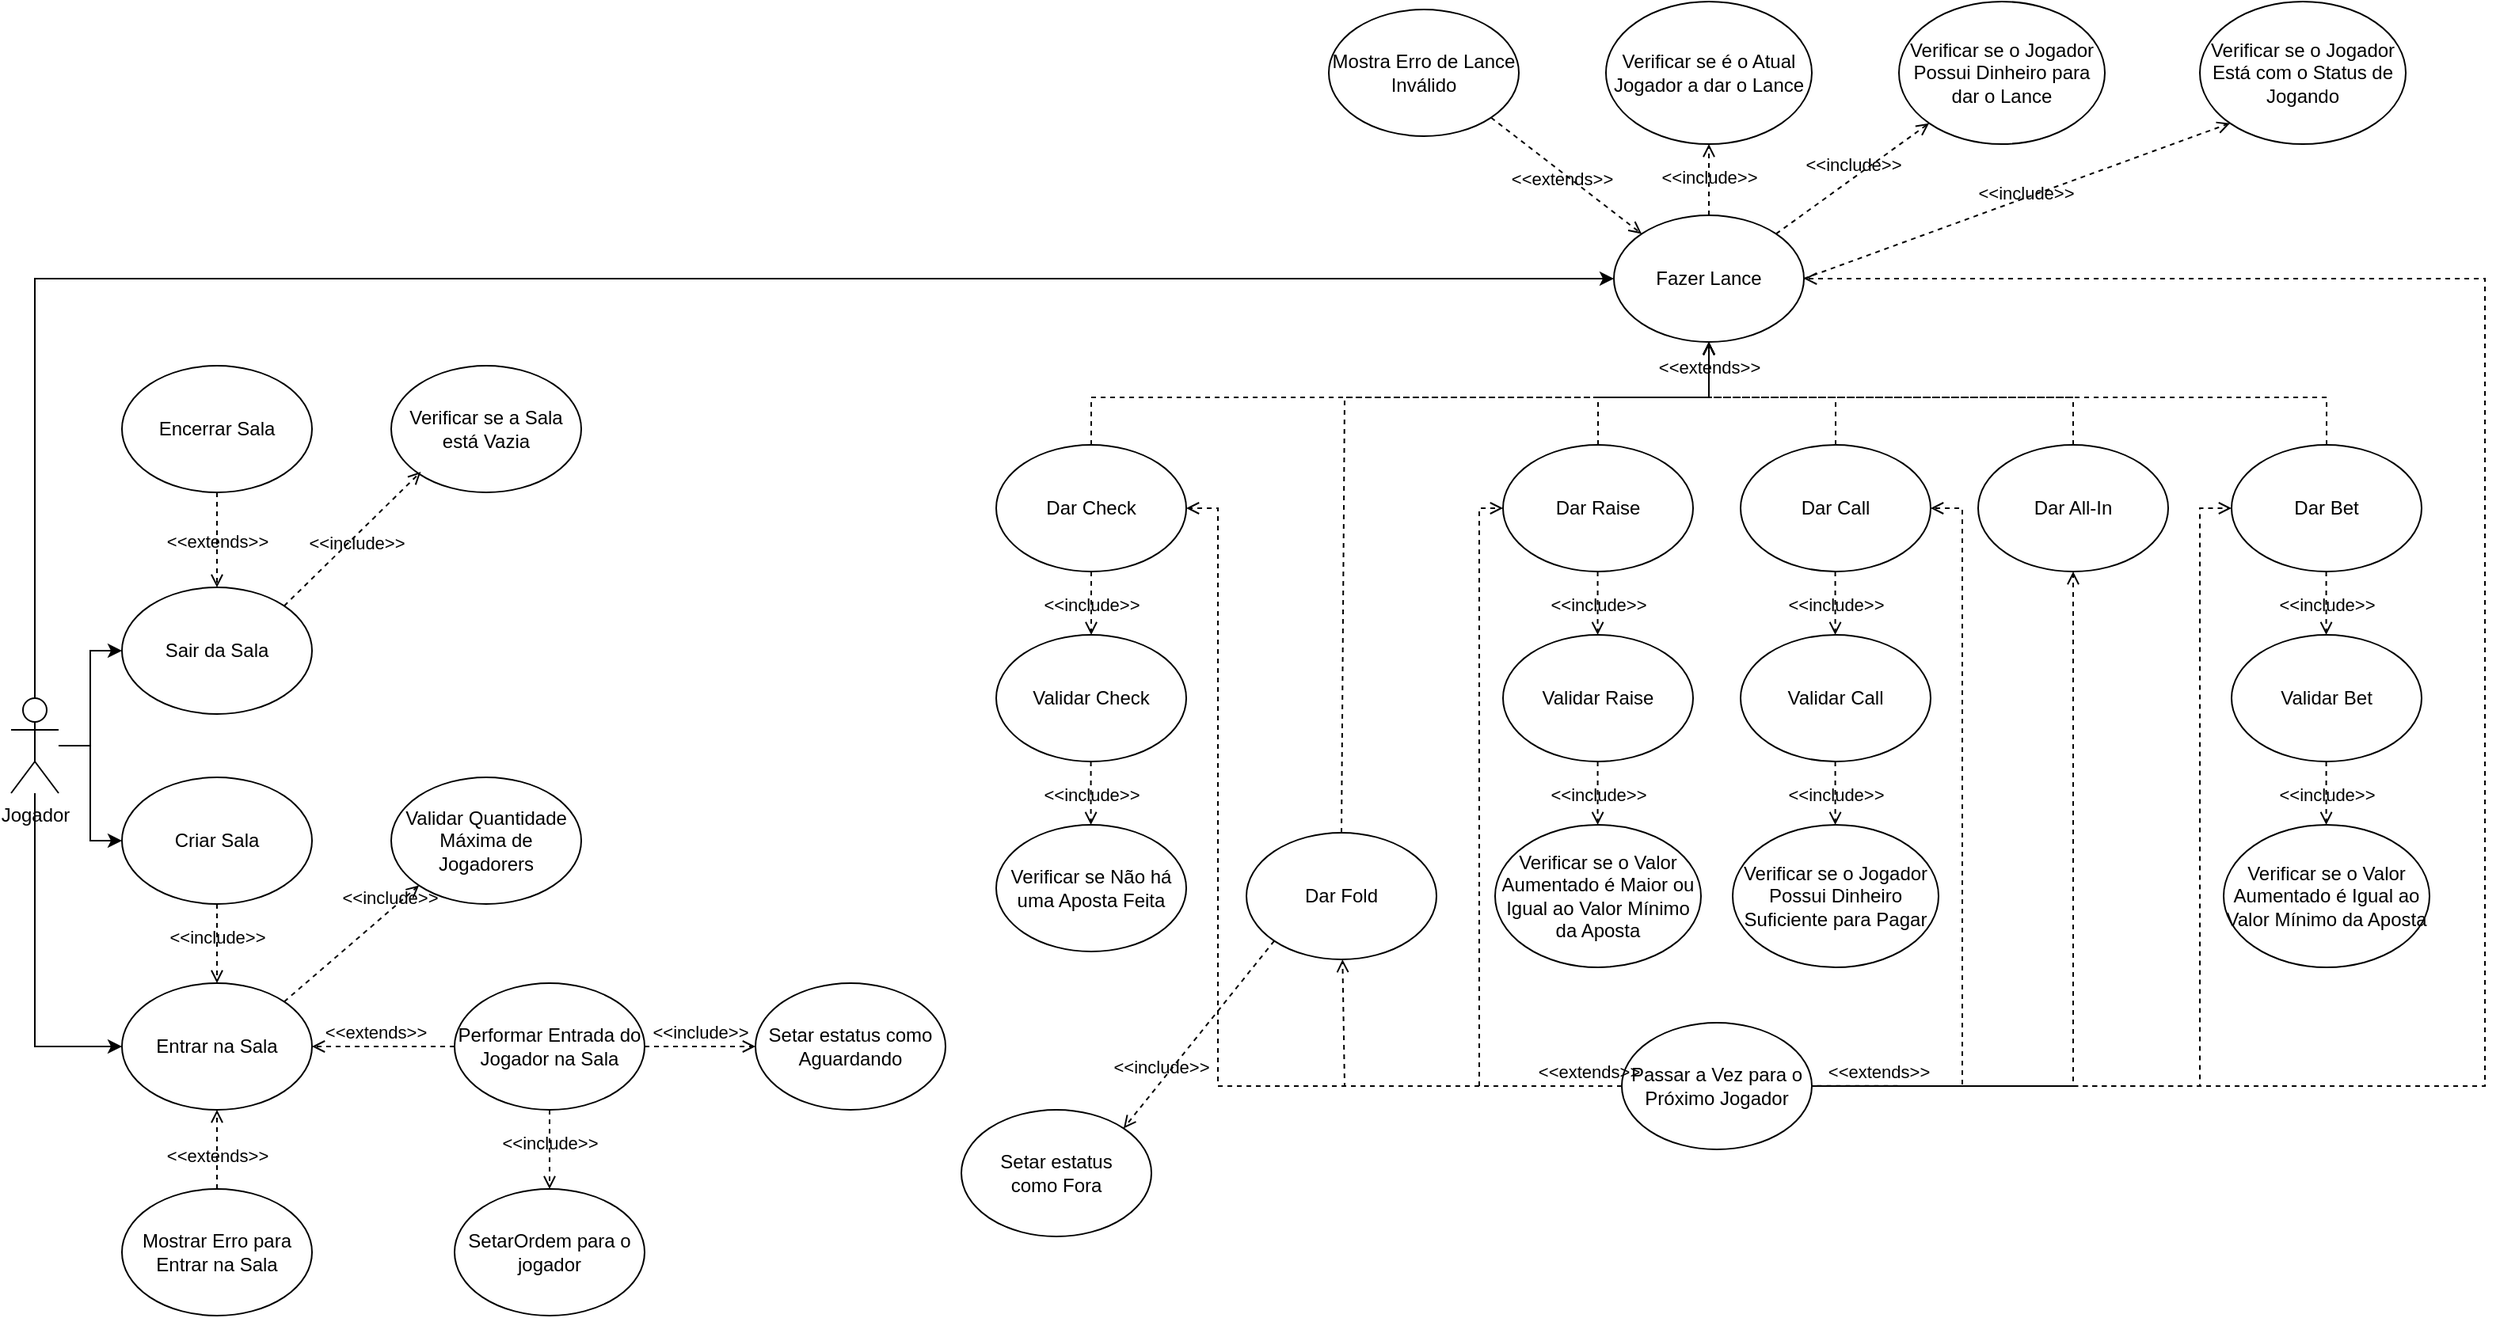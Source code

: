 <mxfile version="21.6.9" type="github">
  <diagram name="Main" id="rut9_6CQOEPtHjp8Rf0L">
    <mxGraphModel dx="1415" dy="1765" grid="1" gridSize="10" guides="1" tooltips="1" connect="1" arrows="1" fold="1" page="1" pageScale="1" pageWidth="850" pageHeight="1100" math="0" shadow="0">
      <root>
        <mxCell id="0" />
        <mxCell id="1" parent="0" />
        <mxCell id="spJ10TGmZAzzF4JB76id-96" value="" style="html=1;verticalAlign=bottom;labelBackgroundColor=none;endArrow=open;endFill=0;dashed=1;rounded=0;exitX=0;exitY=0.5;exitDx=0;exitDy=0;entryX=1;entryY=0.5;entryDx=0;entryDy=0;" parent="1" source="spJ10TGmZAzzF4JB76id-31" target="spJ10TGmZAzzF4JB76id-17" edge="1">
          <mxGeometry width="160" relative="1" as="geometry">
            <mxPoint x="1082" y="590" as="sourcePoint" />
            <mxPoint x="922" y="240" as="targetPoint" />
            <Array as="points">
              <mxPoint x="832" y="555" />
              <mxPoint x="832" y="190" />
            </Array>
          </mxGeometry>
        </mxCell>
        <mxCell id="spJ10TGmZAzzF4JB76id-32" style="edgeStyle=orthogonalEdgeStyle;rounded=0;orthogonalLoop=1;jettySize=auto;html=1;" parent="1" source="spJ10TGmZAzzF4JB76id-1" target="spJ10TGmZAzzF4JB76id-4" edge="1">
          <mxGeometry relative="1" as="geometry" />
        </mxCell>
        <mxCell id="spJ10TGmZAzzF4JB76id-33" style="edgeStyle=orthogonalEdgeStyle;rounded=0;orthogonalLoop=1;jettySize=auto;html=1;entryX=0;entryY=0.5;entryDx=0;entryDy=0;" parent="1" source="spJ10TGmZAzzF4JB76id-1" target="spJ10TGmZAzzF4JB76id-3" edge="1">
          <mxGeometry relative="1" as="geometry" />
        </mxCell>
        <mxCell id="spJ10TGmZAzzF4JB76id-34" style="edgeStyle=orthogonalEdgeStyle;rounded=0;orthogonalLoop=1;jettySize=auto;html=1;entryX=0;entryY=0.5;entryDx=0;entryDy=0;" parent="1" source="spJ10TGmZAzzF4JB76id-1" target="spJ10TGmZAzzF4JB76id-2" edge="1">
          <mxGeometry relative="1" as="geometry">
            <Array as="points">
              <mxPoint x="85" y="530" />
            </Array>
          </mxGeometry>
        </mxCell>
        <mxCell id="spJ10TGmZAzzF4JB76id-35" style="edgeStyle=orthogonalEdgeStyle;rounded=0;orthogonalLoop=1;jettySize=auto;html=1;entryX=0;entryY=0.5;entryDx=0;entryDy=0;" parent="1" source="spJ10TGmZAzzF4JB76id-1" target="spJ10TGmZAzzF4JB76id-5" edge="1">
          <mxGeometry relative="1" as="geometry">
            <Array as="points">
              <mxPoint x="85" y="45" />
            </Array>
          </mxGeometry>
        </mxCell>
        <mxCell id="spJ10TGmZAzzF4JB76id-1" value="Jogador&lt;br&gt;" style="shape=umlActor;verticalLabelPosition=bottom;verticalAlign=top;html=1;outlineConnect=0;" parent="1" vertex="1">
          <mxGeometry x="70" y="310" width="30" height="60" as="geometry" />
        </mxCell>
        <mxCell id="spJ10TGmZAzzF4JB76id-2" value="Entrar na Sala" style="ellipse;whiteSpace=wrap;html=1;" parent="1" vertex="1">
          <mxGeometry x="140" y="490" width="120" height="80" as="geometry" />
        </mxCell>
        <mxCell id="spJ10TGmZAzzF4JB76id-3" value="Sair da Sala" style="ellipse;whiteSpace=wrap;html=1;" parent="1" vertex="1">
          <mxGeometry x="140" y="240" width="120" height="80" as="geometry" />
        </mxCell>
        <mxCell id="spJ10TGmZAzzF4JB76id-4" value="Criar Sala" style="ellipse;whiteSpace=wrap;html=1;" parent="1" vertex="1">
          <mxGeometry x="140" y="360" width="120" height="80" as="geometry" />
        </mxCell>
        <mxCell id="spJ10TGmZAzzF4JB76id-5" value="Fazer Lance" style="ellipse;whiteSpace=wrap;html=1;" parent="1" vertex="1">
          <mxGeometry x="1082" y="5" width="120" height="80" as="geometry" />
        </mxCell>
        <mxCell id="spJ10TGmZAzzF4JB76id-7" value="Encerrar Sala" style="ellipse;whiteSpace=wrap;html=1;" parent="1" vertex="1">
          <mxGeometry x="140" y="100" width="120" height="80" as="geometry" />
        </mxCell>
        <mxCell id="spJ10TGmZAzzF4JB76id-10" value="Verificar se a Sala está Vazia" style="ellipse;whiteSpace=wrap;html=1;" parent="1" vertex="1">
          <mxGeometry x="310" y="100" width="120" height="80" as="geometry" />
        </mxCell>
        <mxCell id="spJ10TGmZAzzF4JB76id-11" value="Validar Quantidade Máxima de Jogadorers" style="ellipse;whiteSpace=wrap;html=1;" parent="1" vertex="1">
          <mxGeometry x="310" y="360" width="120" height="80" as="geometry" />
        </mxCell>
        <mxCell id="spJ10TGmZAzzF4JB76id-12" value="Mostrar Erro para Entrar na Sala" style="ellipse;whiteSpace=wrap;html=1;" parent="1" vertex="1">
          <mxGeometry x="140" y="620" width="120" height="80" as="geometry" />
        </mxCell>
        <mxCell id="spJ10TGmZAzzF4JB76id-13" value="Mostra Erro de Lance Inválido" style="ellipse;whiteSpace=wrap;html=1;" parent="1" vertex="1">
          <mxGeometry x="902" y="-125" width="120" height="80" as="geometry" />
        </mxCell>
        <mxCell id="spJ10TGmZAzzF4JB76id-14" value="Verificar se é o Atual Jogador a dar o Lance" style="ellipse;whiteSpace=wrap;html=1;" parent="1" vertex="1">
          <mxGeometry x="1077" y="-130" width="130" height="90" as="geometry" />
        </mxCell>
        <mxCell id="spJ10TGmZAzzF4JB76id-15" value="Verificar se o Jogador Possui Dinheiro para dar o Lance" style="ellipse;whiteSpace=wrap;html=1;" parent="1" vertex="1">
          <mxGeometry x="1262" y="-130" width="130" height="90" as="geometry" />
        </mxCell>
        <mxCell id="spJ10TGmZAzzF4JB76id-16" value="Verificar se o Jogador Está com o Status de Jogando" style="ellipse;whiteSpace=wrap;html=1;" parent="1" vertex="1">
          <mxGeometry x="1452" y="-130" width="130" height="90" as="geometry" />
        </mxCell>
        <mxCell id="spJ10TGmZAzzF4JB76id-17" value="Dar Check" style="ellipse;whiteSpace=wrap;html=1;" parent="1" vertex="1">
          <mxGeometry x="692" y="150" width="120" height="80" as="geometry" />
        </mxCell>
        <mxCell id="spJ10TGmZAzzF4JB76id-18" value="Dar Fold" style="ellipse;whiteSpace=wrap;html=1;" parent="1" vertex="1">
          <mxGeometry x="850" y="395" width="120" height="80" as="geometry" />
        </mxCell>
        <mxCell id="spJ10TGmZAzzF4JB76id-19" value="Dar Raise" style="ellipse;whiteSpace=wrap;html=1;" parent="1" vertex="1">
          <mxGeometry x="1012" y="150" width="120" height="80" as="geometry" />
        </mxCell>
        <mxCell id="spJ10TGmZAzzF4JB76id-20" value="Dar Call" style="ellipse;whiteSpace=wrap;html=1;" parent="1" vertex="1">
          <mxGeometry x="1162" y="150" width="120" height="80" as="geometry" />
        </mxCell>
        <mxCell id="spJ10TGmZAzzF4JB76id-21" value="Dar All-In" style="ellipse;whiteSpace=wrap;html=1;" parent="1" vertex="1">
          <mxGeometry x="1312" y="150" width="120" height="80" as="geometry" />
        </mxCell>
        <mxCell id="spJ10TGmZAzzF4JB76id-22" value="Dar Bet" style="ellipse;whiteSpace=wrap;html=1;" parent="1" vertex="1">
          <mxGeometry x="1472" y="150" width="120" height="80" as="geometry" />
        </mxCell>
        <mxCell id="spJ10TGmZAzzF4JB76id-23" value="Validar Check" style="ellipse;whiteSpace=wrap;html=1;" parent="1" vertex="1">
          <mxGeometry x="692" y="270" width="120" height="80" as="geometry" />
        </mxCell>
        <mxCell id="spJ10TGmZAzzF4JB76id-24" value="Validar Raise" style="ellipse;whiteSpace=wrap;html=1;" parent="1" vertex="1">
          <mxGeometry x="1012" y="270" width="120" height="80" as="geometry" />
        </mxCell>
        <mxCell id="spJ10TGmZAzzF4JB76id-25" value="Verificar se Não há uma Aposta Feita" style="ellipse;whiteSpace=wrap;html=1;" parent="1" vertex="1">
          <mxGeometry x="692" y="390" width="120" height="80" as="geometry" />
        </mxCell>
        <mxCell id="spJ10TGmZAzzF4JB76id-26" value="Verificar se o Valor Aumentado é Maior ou Igual ao Valor Mínimo da Aposta" style="ellipse;whiteSpace=wrap;html=1;" parent="1" vertex="1">
          <mxGeometry x="1007" y="390" width="130" height="90" as="geometry" />
        </mxCell>
        <mxCell id="spJ10TGmZAzzF4JB76id-27" value="Validar Call" style="ellipse;whiteSpace=wrap;html=1;" parent="1" vertex="1">
          <mxGeometry x="1162" y="270" width="120" height="80" as="geometry" />
        </mxCell>
        <mxCell id="spJ10TGmZAzzF4JB76id-28" value="Verificar se o Jogador Possui Dinheiro Suficiente para Pagar" style="ellipse;whiteSpace=wrap;html=1;" parent="1" vertex="1">
          <mxGeometry x="1157" y="390" width="130" height="90" as="geometry" />
        </mxCell>
        <mxCell id="spJ10TGmZAzzF4JB76id-29" value="Validar Bet" style="ellipse;whiteSpace=wrap;html=1;" parent="1" vertex="1">
          <mxGeometry x="1472" y="270" width="120" height="80" as="geometry" />
        </mxCell>
        <mxCell id="spJ10TGmZAzzF4JB76id-30" value="Verificar se o Valor Aumentado é Igual ao Valor Mínimo da Aposta" style="ellipse;whiteSpace=wrap;html=1;" parent="1" vertex="1">
          <mxGeometry x="1467" y="390" width="130" height="90" as="geometry" />
        </mxCell>
        <mxCell id="spJ10TGmZAzzF4JB76id-31" value="Passar a Vez para o Próximo Jogador" style="ellipse;whiteSpace=wrap;html=1;" parent="1" vertex="1">
          <mxGeometry x="1087" y="515" width="120" height="80" as="geometry" />
        </mxCell>
        <mxCell id="spJ10TGmZAzzF4JB76id-47" value="&amp;lt;&amp;lt;extends&amp;gt;&amp;gt;" style="html=1;verticalAlign=bottom;labelBackgroundColor=none;endArrow=open;endFill=0;dashed=1;rounded=0;exitX=0.5;exitY=1;exitDx=0;exitDy=0;entryX=0.5;entryY=0;entryDx=0;entryDy=0;" parent="1" source="spJ10TGmZAzzF4JB76id-7" target="spJ10TGmZAzzF4JB76id-3" edge="1">
          <mxGeometry x="0.333" width="160" relative="1" as="geometry">
            <mxPoint x="220" y="230" as="sourcePoint" />
            <mxPoint x="380" y="230" as="targetPoint" />
            <mxPoint as="offset" />
          </mxGeometry>
        </mxCell>
        <mxCell id="spJ10TGmZAzzF4JB76id-49" value="&amp;lt;&amp;lt;extends&amp;gt;&amp;gt;" style="html=1;verticalAlign=bottom;labelBackgroundColor=none;endArrow=open;endFill=0;dashed=1;rounded=0;exitX=0.5;exitY=0;exitDx=0;exitDy=0;" parent="1" source="spJ10TGmZAzzF4JB76id-12" target="spJ10TGmZAzzF4JB76id-2" edge="1">
          <mxGeometry x="-0.5" width="160" relative="1" as="geometry">
            <mxPoint x="345" y="550.0" as="sourcePoint" />
            <mxPoint x="505" y="550.0" as="targetPoint" />
            <mxPoint as="offset" />
          </mxGeometry>
        </mxCell>
        <mxCell id="spJ10TGmZAzzF4JB76id-50" value="&amp;lt;&amp;lt;include&amp;gt;&amp;gt;" style="html=1;verticalAlign=bottom;labelBackgroundColor=none;endArrow=open;endFill=0;dashed=1;rounded=0;exitX=0.5;exitY=1;exitDx=0;exitDy=0;" parent="1" source="spJ10TGmZAzzF4JB76id-4" target="spJ10TGmZAzzF4JB76id-2" edge="1">
          <mxGeometry x="0.2" width="160" relative="1" as="geometry">
            <mxPoint x="290" y="480.0" as="sourcePoint" />
            <mxPoint x="450" y="480.0" as="targetPoint" />
            <mxPoint as="offset" />
          </mxGeometry>
        </mxCell>
        <mxCell id="spJ10TGmZAzzF4JB76id-53" value="&amp;lt;&amp;lt;include&amp;gt;&amp;gt;" style="html=1;verticalAlign=bottom;labelBackgroundColor=none;endArrow=open;endFill=0;dashed=1;rounded=0;entryX=0;entryY=1;entryDx=0;entryDy=0;exitX=1;exitY=0;exitDx=0;exitDy=0;" parent="1" source="spJ10TGmZAzzF4JB76id-2" target="spJ10TGmZAzzF4JB76id-11" edge="1">
          <mxGeometry x="0.556" width="160" relative="1" as="geometry">
            <mxPoint x="230" y="510" as="sourcePoint" />
            <mxPoint x="210" y="500" as="targetPoint" />
            <mxPoint as="offset" />
            <Array as="points" />
          </mxGeometry>
        </mxCell>
        <mxCell id="spJ10TGmZAzzF4JB76id-55" value="&amp;lt;&amp;lt;extends&amp;gt;&amp;gt;" style="html=1;verticalAlign=bottom;labelBackgroundColor=none;endArrow=open;endFill=0;dashed=1;rounded=0;entryX=0;entryY=0;entryDx=0;entryDy=0;exitX=1;exitY=1;exitDx=0;exitDy=0;" parent="1" source="spJ10TGmZAzzF4JB76id-13" target="spJ10TGmZAzzF4JB76id-5" edge="1">
          <mxGeometry x="0.075" y="-10" width="160" relative="1" as="geometry">
            <mxPoint x="962" y="-40" as="sourcePoint" />
            <mxPoint x="1042" y="-10" as="targetPoint" />
            <mxPoint as="offset" />
          </mxGeometry>
        </mxCell>
        <mxCell id="spJ10TGmZAzzF4JB76id-56" value="&amp;lt;&amp;lt;include&amp;gt;&amp;gt;" style="html=1;verticalAlign=bottom;labelBackgroundColor=none;endArrow=open;endFill=0;dashed=1;rounded=0;exitX=0.5;exitY=0;exitDx=0;exitDy=0;" parent="1" source="spJ10TGmZAzzF4JB76id-5" target="spJ10TGmZAzzF4JB76id-14" edge="1">
          <mxGeometry x="-0.333" width="160" relative="1" as="geometry">
            <mxPoint x="1162" y="40.0" as="sourcePoint" />
            <mxPoint x="1322" y="40.0" as="targetPoint" />
            <mxPoint as="offset" />
          </mxGeometry>
        </mxCell>
        <mxCell id="spJ10TGmZAzzF4JB76id-57" value="&amp;lt;&amp;lt;include&amp;gt;&amp;gt;" style="html=1;verticalAlign=bottom;labelBackgroundColor=none;endArrow=open;endFill=0;dashed=1;rounded=0;exitX=1;exitY=0.5;exitDx=0;exitDy=0;entryX=0;entryY=1;entryDx=0;entryDy=0;" parent="1" source="spJ10TGmZAzzF4JB76id-5" target="spJ10TGmZAzzF4JB76id-16" edge="1">
          <mxGeometry x="0.026" y="-6" width="160" relative="1" as="geometry">
            <mxPoint x="1162" y="40.0" as="sourcePoint" />
            <mxPoint x="1262" y="45" as="targetPoint" />
            <mxPoint as="offset" />
          </mxGeometry>
        </mxCell>
        <mxCell id="spJ10TGmZAzzF4JB76id-59" value="&amp;lt;&amp;lt;include&amp;gt;&amp;gt;" style="html=1;verticalAlign=bottom;labelBackgroundColor=none;endArrow=open;endFill=0;dashed=1;rounded=0;exitX=1;exitY=0;exitDx=0;exitDy=0;entryX=0;entryY=1;entryDx=0;entryDy=0;" parent="1" source="spJ10TGmZAzzF4JB76id-5" target="spJ10TGmZAzzF4JB76id-15" edge="1">
          <mxGeometry width="160" relative="1" as="geometry">
            <mxPoint x="1162" y="40.0" as="sourcePoint" />
            <mxPoint x="1322" y="40.0" as="targetPoint" />
          </mxGeometry>
        </mxCell>
        <mxCell id="spJ10TGmZAzzF4JB76id-60" value="&amp;lt;&amp;lt;include&amp;gt;&amp;gt;" style="html=1;verticalAlign=bottom;labelBackgroundColor=none;endArrow=open;endFill=0;dashed=1;rounded=0;entryX=0.156;entryY=0.838;entryDx=0;entryDy=0;entryPerimeter=0;exitX=1;exitY=0;exitDx=0;exitDy=0;" parent="1" source="spJ10TGmZAzzF4JB76id-3" target="spJ10TGmZAzzF4JB76id-10" edge="1">
          <mxGeometry x="-0.105" y="-10" width="160" relative="1" as="geometry">
            <mxPoint x="200" y="210.0" as="sourcePoint" />
            <mxPoint x="360" y="210.0" as="targetPoint" />
            <mxPoint as="offset" />
          </mxGeometry>
        </mxCell>
        <mxCell id="spJ10TGmZAzzF4JB76id-74" value="" style="html=1;verticalAlign=bottom;labelBackgroundColor=none;endArrow=open;endFill=0;dashed=1;rounded=0;exitX=0.5;exitY=0;exitDx=0;exitDy=0;entryX=0.5;entryY=1;entryDx=0;entryDy=0;" parent="1" source="spJ10TGmZAzzF4JB76id-17" target="spJ10TGmZAzzF4JB76id-5" edge="1">
          <mxGeometry width="160" relative="1" as="geometry">
            <mxPoint x="642" y="140" as="sourcePoint" />
            <mxPoint x="1142" y="90" as="targetPoint" />
            <Array as="points">
              <mxPoint x="752" y="120" />
              <mxPoint x="1142" y="120" />
            </Array>
          </mxGeometry>
        </mxCell>
        <mxCell id="spJ10TGmZAzzF4JB76id-75" value="" style="html=1;verticalAlign=bottom;labelBackgroundColor=none;endArrow=open;endFill=0;dashed=1;rounded=0;exitX=0.5;exitY=0;exitDx=0;exitDy=0;entryX=0.5;entryY=1;entryDx=0;entryDy=0;" parent="1" source="spJ10TGmZAzzF4JB76id-18" target="spJ10TGmZAzzF4JB76id-5" edge="1">
          <mxGeometry width="160" relative="1" as="geometry">
            <mxPoint x="762" y="160" as="sourcePoint" />
            <mxPoint x="1132" y="90" as="targetPoint" />
            <Array as="points">
              <mxPoint x="912" y="120" />
              <mxPoint x="1142" y="120" />
            </Array>
          </mxGeometry>
        </mxCell>
        <mxCell id="spJ10TGmZAzzF4JB76id-76" value="" style="html=1;verticalAlign=bottom;labelBackgroundColor=none;endArrow=open;endFill=0;dashed=1;rounded=0;exitX=0.5;exitY=0;exitDx=0;exitDy=0;entryX=0.5;entryY=1;entryDx=0;entryDy=0;" parent="1" source="spJ10TGmZAzzF4JB76id-19" target="spJ10TGmZAzzF4JB76id-5" edge="1">
          <mxGeometry width="160" relative="1" as="geometry">
            <mxPoint x="922" y="160" as="sourcePoint" />
            <mxPoint x="1150" y="94" as="targetPoint" />
            <Array as="points">
              <mxPoint x="1072" y="120" />
              <mxPoint x="1142" y="120" />
            </Array>
          </mxGeometry>
        </mxCell>
        <mxCell id="spJ10TGmZAzzF4JB76id-78" value="&amp;lt;&amp;lt;extends&amp;gt;&amp;gt;" style="html=1;verticalAlign=bottom;labelBackgroundColor=none;endArrow=open;endFill=0;dashed=1;rounded=0;exitX=0.5;exitY=0;exitDx=0;exitDy=0;entryX=0.5;entryY=1;entryDx=0;entryDy=0;" parent="1" source="spJ10TGmZAzzF4JB76id-20" target="spJ10TGmZAzzF4JB76id-5" edge="1">
          <mxGeometry x="0.655" width="160" relative="1" as="geometry">
            <mxPoint x="1082" y="160" as="sourcePoint" />
            <mxPoint x="1142" y="80" as="targetPoint" />
            <Array as="points">
              <mxPoint x="1222" y="120" />
              <mxPoint x="1142" y="120" />
            </Array>
            <mxPoint as="offset" />
          </mxGeometry>
        </mxCell>
        <mxCell id="spJ10TGmZAzzF4JB76id-79" value="" style="html=1;verticalAlign=bottom;labelBackgroundColor=none;endArrow=open;endFill=0;dashed=1;rounded=0;exitX=0.5;exitY=0;exitDx=0;exitDy=0;entryX=0.5;entryY=1;entryDx=0;entryDy=0;" parent="1" source="spJ10TGmZAzzF4JB76id-21" target="spJ10TGmZAzzF4JB76id-5" edge="1">
          <mxGeometry x="0.001" width="160" relative="1" as="geometry">
            <mxPoint x="1272" y="140" as="sourcePoint" />
            <mxPoint x="1142" y="90" as="targetPoint" />
            <Array as="points">
              <mxPoint x="1372" y="120" />
              <mxPoint x="1142" y="120" />
            </Array>
            <mxPoint as="offset" />
          </mxGeometry>
        </mxCell>
        <mxCell id="spJ10TGmZAzzF4JB76id-80" value="" style="html=1;verticalAlign=bottom;labelBackgroundColor=none;endArrow=open;endFill=0;dashed=1;rounded=0;entryX=0.5;entryY=1;entryDx=0;entryDy=0;exitX=0.5;exitY=0;exitDx=0;exitDy=0;" parent="1" source="spJ10TGmZAzzF4JB76id-22" target="spJ10TGmZAzzF4JB76id-5" edge="1">
          <mxGeometry width="160" relative="1" as="geometry">
            <mxPoint x="1382" y="150" as="sourcePoint" />
            <mxPoint x="1149" y="86" as="targetPoint" />
            <Array as="points">
              <mxPoint x="1532" y="120" />
              <mxPoint x="1142" y="120" />
            </Array>
          </mxGeometry>
        </mxCell>
        <mxCell id="spJ10TGmZAzzF4JB76id-85" value="&amp;lt;&amp;lt;include&amp;gt;&amp;gt;" style="html=1;verticalAlign=bottom;labelBackgroundColor=none;endArrow=open;endFill=0;dashed=1;rounded=0;exitX=0.5;exitY=1;exitDx=0;exitDy=0;" parent="1" source="spJ10TGmZAzzF4JB76id-17" target="spJ10TGmZAzzF4JB76id-23" edge="1">
          <mxGeometry x="0.5" width="160" relative="1" as="geometry">
            <mxPoint x="1052" y="260" as="sourcePoint" />
            <mxPoint x="1212" y="260" as="targetPoint" />
            <mxPoint as="offset" />
          </mxGeometry>
        </mxCell>
        <mxCell id="spJ10TGmZAzzF4JB76id-86" value="&amp;lt;&amp;lt;include&amp;gt;&amp;gt;" style="html=1;verticalAlign=bottom;labelBackgroundColor=none;endArrow=open;endFill=0;dashed=1;rounded=0;exitX=0.5;exitY=1;exitDx=0;exitDy=0;" parent="1" edge="1">
          <mxGeometry x="0.5" width="160" relative="1" as="geometry">
            <mxPoint x="1071.78" y="230" as="sourcePoint" />
            <mxPoint x="1071.78" y="270" as="targetPoint" />
            <mxPoint as="offset" />
          </mxGeometry>
        </mxCell>
        <mxCell id="spJ10TGmZAzzF4JB76id-87" value="&amp;lt;&amp;lt;include&amp;gt;&amp;gt;" style="html=1;verticalAlign=bottom;labelBackgroundColor=none;endArrow=open;endFill=0;dashed=1;rounded=0;exitX=0.5;exitY=1;exitDx=0;exitDy=0;" parent="1" edge="1">
          <mxGeometry x="0.5" width="160" relative="1" as="geometry">
            <mxPoint x="1221.78" y="230" as="sourcePoint" />
            <mxPoint x="1221.78" y="270" as="targetPoint" />
            <mxPoint as="offset" />
          </mxGeometry>
        </mxCell>
        <mxCell id="spJ10TGmZAzzF4JB76id-88" value="&amp;lt;&amp;lt;include&amp;gt;&amp;gt;" style="html=1;verticalAlign=bottom;labelBackgroundColor=none;endArrow=open;endFill=0;dashed=1;rounded=0;exitX=0.5;exitY=1;exitDx=0;exitDy=0;" parent="1" edge="1">
          <mxGeometry x="0.5" width="160" relative="1" as="geometry">
            <mxPoint x="1531.78" y="230" as="sourcePoint" />
            <mxPoint x="1531.78" y="270" as="targetPoint" />
            <mxPoint as="offset" />
          </mxGeometry>
        </mxCell>
        <mxCell id="spJ10TGmZAzzF4JB76id-89" value="&amp;lt;&amp;lt;include&amp;gt;&amp;gt;" style="html=1;verticalAlign=bottom;labelBackgroundColor=none;endArrow=open;endFill=0;dashed=1;rounded=0;exitX=0.5;exitY=1;exitDx=0;exitDy=0;" parent="1" edge="1">
          <mxGeometry x="0.5" width="160" relative="1" as="geometry">
            <mxPoint x="751.79" y="350" as="sourcePoint" />
            <mxPoint x="751.79" y="390" as="targetPoint" />
            <mxPoint as="offset" />
          </mxGeometry>
        </mxCell>
        <mxCell id="spJ10TGmZAzzF4JB76id-90" value="&amp;lt;&amp;lt;include&amp;gt;&amp;gt;" style="html=1;verticalAlign=bottom;labelBackgroundColor=none;endArrow=open;endFill=0;dashed=1;rounded=0;exitX=0.5;exitY=1;exitDx=0;exitDy=0;" parent="1" edge="1">
          <mxGeometry x="0.5" width="160" relative="1" as="geometry">
            <mxPoint x="1071.79" y="350" as="sourcePoint" />
            <mxPoint x="1071.79" y="390" as="targetPoint" />
            <mxPoint as="offset" />
          </mxGeometry>
        </mxCell>
        <mxCell id="spJ10TGmZAzzF4JB76id-92" value="&amp;lt;&amp;lt;include&amp;gt;&amp;gt;" style="html=1;verticalAlign=bottom;labelBackgroundColor=none;endArrow=open;endFill=0;dashed=1;rounded=0;exitX=0.5;exitY=1;exitDx=0;exitDy=0;" parent="1" edge="1">
          <mxGeometry x="0.5" width="160" relative="1" as="geometry">
            <mxPoint x="1221.79" y="350" as="sourcePoint" />
            <mxPoint x="1221.79" y="390" as="targetPoint" />
            <mxPoint as="offset" />
          </mxGeometry>
        </mxCell>
        <mxCell id="spJ10TGmZAzzF4JB76id-93" value="&amp;lt;&amp;lt;include&amp;gt;&amp;gt;" style="html=1;verticalAlign=bottom;labelBackgroundColor=none;endArrow=open;endFill=0;dashed=1;rounded=0;exitX=0.5;exitY=1;exitDx=0;exitDy=0;" parent="1" edge="1">
          <mxGeometry x="0.5" width="160" relative="1" as="geometry">
            <mxPoint x="1531.79" y="350" as="sourcePoint" />
            <mxPoint x="1531.79" y="390" as="targetPoint" />
            <mxPoint as="offset" />
          </mxGeometry>
        </mxCell>
        <mxCell id="spJ10TGmZAzzF4JB76id-94" value="&amp;lt;&amp;lt;extends&amp;gt;&amp;gt;" style="html=1;verticalAlign=bottom;labelBackgroundColor=none;endArrow=open;endFill=0;dashed=1;rounded=0;exitX=0;exitY=0.5;exitDx=0;exitDy=0;" parent="1" source="spJ10TGmZAzzF4JB76id-31" target="spJ10TGmZAzzF4JB76id-18" edge="1">
          <mxGeometry x="-0.832" width="160" relative="1" as="geometry">
            <mxPoint x="1292" y="380.0" as="sourcePoint" />
            <mxPoint x="1132" y="380.0" as="targetPoint" />
            <Array as="points">
              <mxPoint x="912" y="555" />
            </Array>
            <mxPoint as="offset" />
          </mxGeometry>
        </mxCell>
        <mxCell id="spJ10TGmZAzzF4JB76id-97" value="&amp;lt;&amp;lt;extends&amp;gt;&amp;gt;" style="html=1;verticalAlign=bottom;labelBackgroundColor=none;endArrow=open;endFill=0;dashed=1;rounded=0;entryX=0.5;entryY=1;entryDx=0;entryDy=0;exitX=1;exitY=0.5;exitDx=0;exitDy=0;" parent="1" source="spJ10TGmZAzzF4JB76id-31" target="spJ10TGmZAzzF4JB76id-21" edge="1">
          <mxGeometry x="-0.829" width="160" relative="1" as="geometry">
            <mxPoint x="1097" y="600" as="sourcePoint" />
            <mxPoint x="922" y="240" as="targetPoint" />
            <Array as="points">
              <mxPoint x="1372" y="555" />
            </Array>
            <mxPoint as="offset" />
          </mxGeometry>
        </mxCell>
        <mxCell id="spJ10TGmZAzzF4JB76id-98" value="" style="html=1;verticalAlign=bottom;labelBackgroundColor=none;endArrow=open;endFill=0;dashed=1;rounded=0;exitX=1.027;exitY=0.499;exitDx=0;exitDy=0;entryX=0;entryY=0.5;entryDx=0;entryDy=0;exitPerimeter=0;" parent="1" source="spJ10TGmZAzzF4JB76id-31" target="spJ10TGmZAzzF4JB76id-22" edge="1">
          <mxGeometry width="160" relative="1" as="geometry">
            <mxPoint x="1097" y="600" as="sourcePoint" />
            <mxPoint x="822" y="200" as="targetPoint" />
            <Array as="points">
              <mxPoint x="1452" y="555" />
              <mxPoint x="1452" y="190" />
            </Array>
          </mxGeometry>
        </mxCell>
        <mxCell id="spJ10TGmZAzzF4JB76id-100" value="" style="html=1;verticalAlign=bottom;labelBackgroundColor=none;endArrow=open;endFill=0;dashed=1;rounded=0;exitX=1;exitY=0.5;exitDx=0;exitDy=0;entryX=1;entryY=0.5;entryDx=0;entryDy=0;" parent="1" source="spJ10TGmZAzzF4JB76id-31" target="spJ10TGmZAzzF4JB76id-20" edge="1">
          <mxGeometry width="160" relative="1" as="geometry">
            <mxPoint x="1212" y="590" as="sourcePoint" />
            <mxPoint x="1482" y="200" as="targetPoint" />
            <Array as="points">
              <mxPoint x="1302" y="555" />
              <mxPoint x="1302" y="190" />
            </Array>
          </mxGeometry>
        </mxCell>
        <mxCell id="spJ10TGmZAzzF4JB76id-102" value="" style="html=1;verticalAlign=bottom;labelBackgroundColor=none;endArrow=open;endFill=0;dashed=1;rounded=0;exitX=0;exitY=0.5;exitDx=0;exitDy=0;entryX=0;entryY=0.5;entryDx=0;entryDy=0;" parent="1" source="spJ10TGmZAzzF4JB76id-31" target="spJ10TGmZAzzF4JB76id-19" edge="1">
          <mxGeometry width="160" relative="1" as="geometry">
            <mxPoint x="1082" y="590" as="sourcePoint" />
            <mxPoint x="977" y="190" as="targetPoint" />
            <Array as="points">
              <mxPoint x="997" y="555" />
              <mxPoint x="997" y="190" />
            </Array>
          </mxGeometry>
        </mxCell>
        <mxCell id="spJ10TGmZAzzF4JB76id-103" value="" style="html=1;verticalAlign=bottom;labelBackgroundColor=none;endArrow=open;endFill=0;dashed=1;rounded=0;exitX=1.027;exitY=0.499;exitDx=0;exitDy=0;exitPerimeter=0;entryX=1;entryY=0.5;entryDx=0;entryDy=0;" parent="1" target="spJ10TGmZAzzF4JB76id-5" edge="1">
          <mxGeometry width="160" relative="1" as="geometry">
            <mxPoint x="1210" y="555" as="sourcePoint" />
            <mxPoint x="1622" y="160" as="targetPoint" />
            <Array as="points">
              <mxPoint x="1452" y="555" />
              <mxPoint x="1632" y="555" />
              <mxPoint x="1632" y="45" />
            </Array>
          </mxGeometry>
        </mxCell>
        <mxCell id="Qw0UoMi4cONuNXKJgJ-A-1" value="Setar estatus como Aguardando" style="ellipse;whiteSpace=wrap;html=1;" parent="1" vertex="1">
          <mxGeometry x="540" y="490" width="120" height="80" as="geometry" />
        </mxCell>
        <mxCell id="Qw0UoMi4cONuNXKJgJ-A-2" value="&amp;lt;&amp;lt;extends&amp;gt;&amp;gt;" style="html=1;verticalAlign=bottom;labelBackgroundColor=none;endArrow=open;endFill=0;dashed=1;rounded=0;exitX=0;exitY=0.5;exitDx=0;exitDy=0;entryX=1;entryY=0.5;entryDx=0;entryDy=0;" parent="1" source="Qw0UoMi4cONuNXKJgJ-A-7" target="spJ10TGmZAzzF4JB76id-2" edge="1">
          <mxGeometry x="0.111" width="160" relative="1" as="geometry">
            <mxPoint x="380" y="580" as="sourcePoint" />
            <mxPoint x="540" y="580" as="targetPoint" />
            <mxPoint as="offset" />
          </mxGeometry>
        </mxCell>
        <mxCell id="Qw0UoMi4cONuNXKJgJ-A-3" value="SetarOrdem para o jogador" style="ellipse;whiteSpace=wrap;html=1;" parent="1" vertex="1">
          <mxGeometry x="350" y="620" width="120" height="80" as="geometry" />
        </mxCell>
        <mxCell id="Qw0UoMi4cONuNXKJgJ-A-7" value="Performar Entrada do Jogador na Sala" style="ellipse;whiteSpace=wrap;html=1;" parent="1" vertex="1">
          <mxGeometry x="350" y="490" width="120" height="80" as="geometry" />
        </mxCell>
        <mxCell id="Qw0UoMi4cONuNXKJgJ-A-9" value="&amp;lt;&amp;lt;include&amp;gt;&amp;gt;" style="html=1;verticalAlign=bottom;labelBackgroundColor=none;endArrow=open;endFill=0;dashed=1;rounded=0;exitX=1;exitY=0.5;exitDx=0;exitDy=0;entryX=0;entryY=0.5;entryDx=0;entryDy=0;" parent="1" source="Qw0UoMi4cONuNXKJgJ-A-7" target="Qw0UoMi4cONuNXKJgJ-A-1" edge="1">
          <mxGeometry width="160" relative="1" as="geometry">
            <mxPoint x="680" y="490.0" as="sourcePoint" />
            <mxPoint x="840" y="490.0" as="targetPoint" />
          </mxGeometry>
        </mxCell>
        <mxCell id="Qw0UoMi4cONuNXKJgJ-A-10" value="&amp;lt;&amp;lt;include&amp;gt;&amp;gt;" style="html=1;verticalAlign=bottom;labelBackgroundColor=none;endArrow=open;endFill=0;dashed=1;rounded=0;exitX=0.5;exitY=1;exitDx=0;exitDy=0;entryX=0.5;entryY=0;entryDx=0;entryDy=0;" parent="1" source="Qw0UoMi4cONuNXKJgJ-A-7" target="Qw0UoMi4cONuNXKJgJ-A-3" edge="1">
          <mxGeometry x="0.2" width="160" relative="1" as="geometry">
            <mxPoint x="480" y="540" as="sourcePoint" />
            <mxPoint x="550" y="540" as="targetPoint" />
            <mxPoint as="offset" />
          </mxGeometry>
        </mxCell>
        <mxCell id="1RWsdQzD09i4ip1Iz8b1-1" value="Setar estatus como&amp;nbsp;Fora" style="ellipse;whiteSpace=wrap;html=1;" vertex="1" parent="1">
          <mxGeometry x="670" y="570" width="120" height="80" as="geometry" />
        </mxCell>
        <mxCell id="1RWsdQzD09i4ip1Iz8b1-3" value="&amp;lt;&amp;lt;include&amp;gt;&amp;gt;" style="html=1;verticalAlign=bottom;labelBackgroundColor=none;endArrow=open;endFill=0;dashed=1;rounded=0;exitX=0;exitY=1;exitDx=0;exitDy=0;entryX=1;entryY=0;entryDx=0;entryDy=0;" edge="1" parent="1" source="spJ10TGmZAzzF4JB76id-18" target="1RWsdQzD09i4ip1Iz8b1-1">
          <mxGeometry x="0.5" width="160" relative="1" as="geometry">
            <mxPoint x="761.79" y="360" as="sourcePoint" />
            <mxPoint x="761.79" y="400" as="targetPoint" />
            <mxPoint as="offset" />
          </mxGeometry>
        </mxCell>
      </root>
    </mxGraphModel>
  </diagram>
</mxfile>
